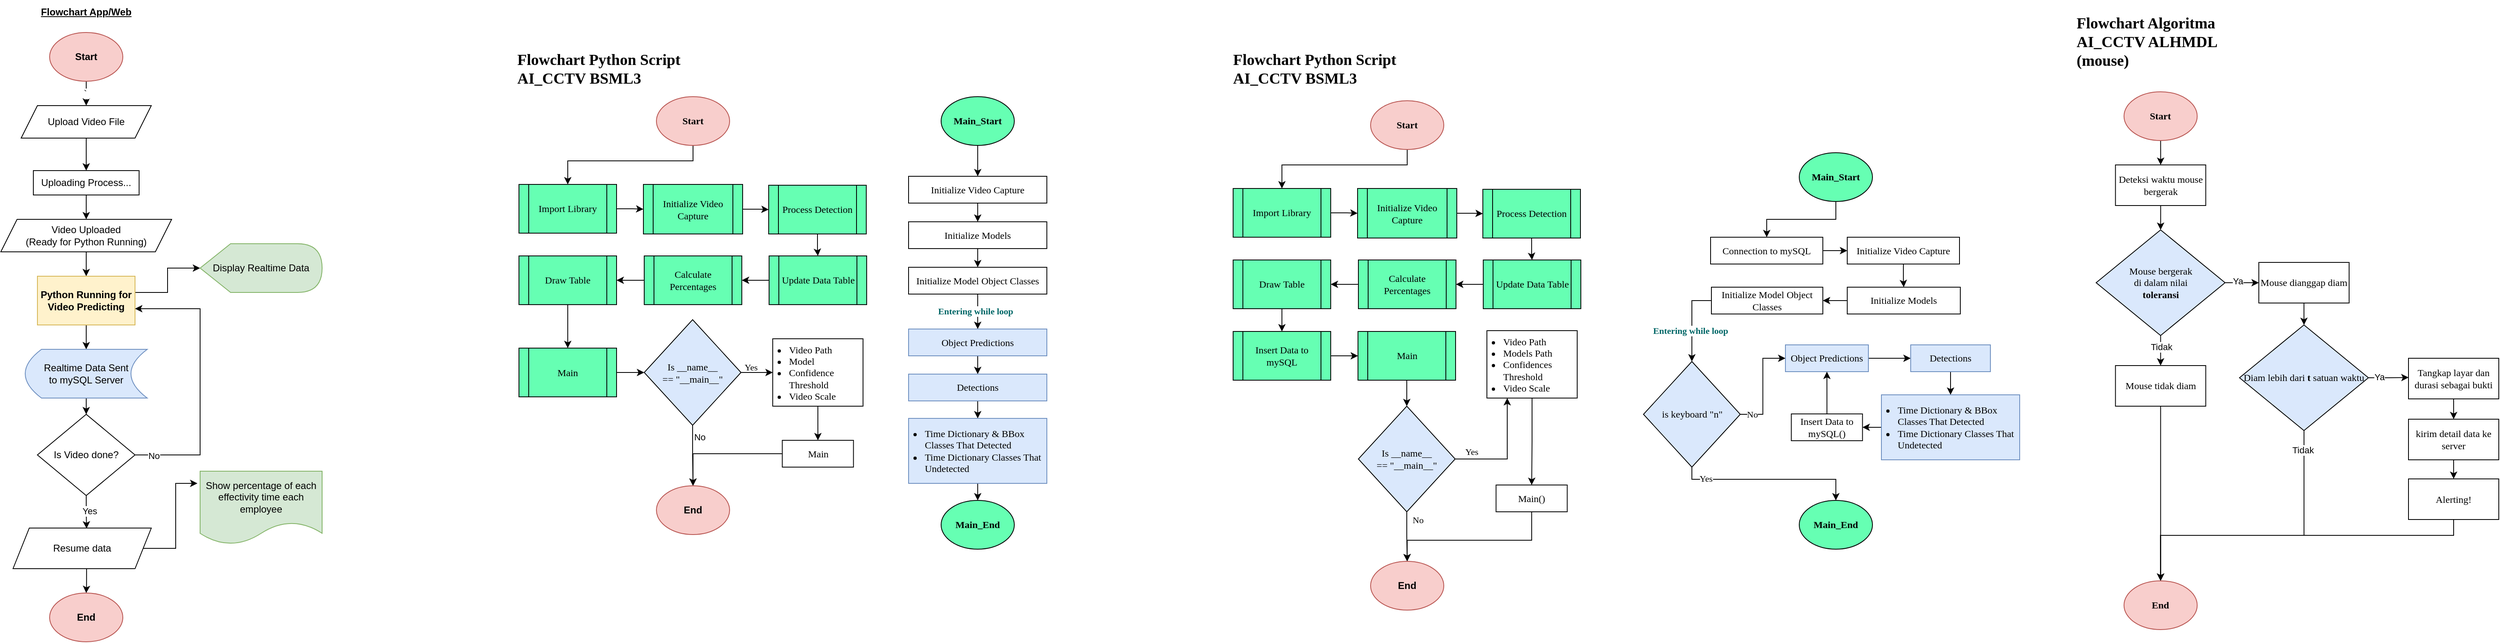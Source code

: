 <mxfile version="24.5.2" type="device">
  <diagram name="Page-1" id="1uPHbWjP7XGhoeDmrcKO">
    <mxGraphModel dx="1393" dy="740" grid="0" gridSize="10" guides="1" tooltips="1" connect="1" arrows="1" fold="1" page="0" pageScale="1" pageWidth="850" pageHeight="1100" background="#ffffff" math="0" shadow="0">
      <root>
        <mxCell id="0" />
        <mxCell id="1" parent="0" />
        <mxCell id="lziRZW3VLnHY5NK0qnCb-4" value="`&amp;nbsp;" style="edgeStyle=orthogonalEdgeStyle;rounded=0;orthogonalLoop=1;jettySize=auto;html=1;labelBorderColor=none;fontColor=default;" parent="1" source="lziRZW3VLnHY5NK0qnCb-1" target="lziRZW3VLnHY5NK0qnCb-3" edge="1">
          <mxGeometry relative="1" as="geometry" />
        </mxCell>
        <mxCell id="lziRZW3VLnHY5NK0qnCb-1" value="Start" style="ellipse;whiteSpace=wrap;html=1;fontStyle=1;labelBorderColor=none;fillColor=#f8cecc;strokeColor=#b85450;" parent="1" vertex="1">
          <mxGeometry x="145" y="170" width="90" height="60" as="geometry" />
        </mxCell>
        <mxCell id="lziRZW3VLnHY5NK0qnCb-6" value="" style="edgeStyle=orthogonalEdgeStyle;rounded=0;orthogonalLoop=1;jettySize=auto;html=1;labelBorderColor=none;fontColor=default;" parent="1" source="lziRZW3VLnHY5NK0qnCb-3" target="lziRZW3VLnHY5NK0qnCb-5" edge="1">
          <mxGeometry relative="1" as="geometry" />
        </mxCell>
        <mxCell id="lziRZW3VLnHY5NK0qnCb-3" value="Upload Video File" style="shape=parallelogram;perimeter=parallelogramPerimeter;whiteSpace=wrap;html=1;fixedSize=1;labelBorderColor=none;fontColor=default;" parent="1" vertex="1">
          <mxGeometry x="110" y="260" width="160" height="40" as="geometry" />
        </mxCell>
        <mxCell id="lziRZW3VLnHY5NK0qnCb-8" value="" style="edgeStyle=orthogonalEdgeStyle;rounded=0;orthogonalLoop=1;jettySize=auto;html=1;labelBorderColor=none;fontColor=default;" parent="1" source="lziRZW3VLnHY5NK0qnCb-5" target="lziRZW3VLnHY5NK0qnCb-7" edge="1">
          <mxGeometry relative="1" as="geometry" />
        </mxCell>
        <mxCell id="lziRZW3VLnHY5NK0qnCb-5" value="Uploading Process..." style="rounded=0;whiteSpace=wrap;html=1;labelBorderColor=none;fontColor=default;" parent="1" vertex="1">
          <mxGeometry x="125" y="340" width="130" height="30" as="geometry" />
        </mxCell>
        <mxCell id="lziRZW3VLnHY5NK0qnCb-10" value="" style="edgeStyle=orthogonalEdgeStyle;rounded=0;orthogonalLoop=1;jettySize=auto;html=1;labelBorderColor=none;fontColor=default;" parent="1" source="lziRZW3VLnHY5NK0qnCb-7" target="lziRZW3VLnHY5NK0qnCb-9" edge="1">
          <mxGeometry relative="1" as="geometry" />
        </mxCell>
        <mxCell id="lziRZW3VLnHY5NK0qnCb-7" value="Video Uploaded&lt;br&gt;(Ready for Python Running)" style="shape=parallelogram;perimeter=parallelogramPerimeter;whiteSpace=wrap;html=1;fixedSize=1;labelBorderColor=none;fontColor=default;" parent="1" vertex="1">
          <mxGeometry x="85" y="400" width="210" height="40" as="geometry" />
        </mxCell>
        <mxCell id="lziRZW3VLnHY5NK0qnCb-28" value="" style="edgeStyle=orthogonalEdgeStyle;rounded=0;orthogonalLoop=1;jettySize=auto;html=1;" parent="1" source="lziRZW3VLnHY5NK0qnCb-9" target="lziRZW3VLnHY5NK0qnCb-26" edge="1">
          <mxGeometry relative="1" as="geometry" />
        </mxCell>
        <mxCell id="lziRZW3VLnHY5NK0qnCb-31" style="edgeStyle=orthogonalEdgeStyle;rounded=0;orthogonalLoop=1;jettySize=auto;html=1;" parent="1" source="lziRZW3VLnHY5NK0qnCb-9" target="lziRZW3VLnHY5NK0qnCb-30" edge="1">
          <mxGeometry relative="1" as="geometry">
            <Array as="points">
              <mxPoint x="290" y="490" />
              <mxPoint x="290" y="460" />
            </Array>
          </mxGeometry>
        </mxCell>
        <mxCell id="lziRZW3VLnHY5NK0qnCb-9" value="&lt;b&gt;Python Running for Video Predicting&lt;/b&gt;" style="rounded=0;whiteSpace=wrap;html=1;fillColor=#fff2cc;strokeColor=#d6b656;labelBorderColor=none;fontColor=default;" parent="1" vertex="1">
          <mxGeometry x="130" y="470" width="120" height="60" as="geometry" />
        </mxCell>
        <mxCell id="lziRZW3VLnHY5NK0qnCb-18" value="" style="edgeStyle=orthogonalEdgeStyle;rounded=0;orthogonalLoop=1;jettySize=auto;html=1;exitX=0.532;exitY=0.976;exitDx=0;exitDy=0;exitPerimeter=0;labelBorderColor=none;fontColor=default;" parent="1" source="lziRZW3VLnHY5NK0qnCb-13" target="lziRZW3VLnHY5NK0qnCb-17" edge="1">
          <mxGeometry relative="1" as="geometry" />
        </mxCell>
        <mxCell id="lziRZW3VLnHY5NK0qnCb-13" value="Resume data" style="shape=parallelogram;perimeter=parallelogramPerimeter;whiteSpace=wrap;html=1;fixedSize=1;labelBorderColor=none;fontColor=default;" parent="1" vertex="1">
          <mxGeometry x="100" y="780" width="170" height="50" as="geometry" />
        </mxCell>
        <mxCell id="lziRZW3VLnHY5NK0qnCb-14" value="Show percentage of each effectivity time each employee" style="shape=document;whiteSpace=wrap;html=1;boundedLbl=1;fillColor=#d5e8d4;strokeColor=#82b366;labelBorderColor=none;fontColor=default;" parent="1" vertex="1">
          <mxGeometry x="330" y="710" width="150" height="90" as="geometry" />
        </mxCell>
        <mxCell id="lziRZW3VLnHY5NK0qnCb-16" style="edgeStyle=orthogonalEdgeStyle;rounded=0;orthogonalLoop=1;jettySize=auto;html=1;entryX=-0.022;entryY=0.167;entryDx=0;entryDy=0;entryPerimeter=0;labelBorderColor=none;fontColor=default;" parent="1" source="lziRZW3VLnHY5NK0qnCb-13" target="lziRZW3VLnHY5NK0qnCb-14" edge="1">
          <mxGeometry relative="1" as="geometry" />
        </mxCell>
        <mxCell id="lziRZW3VLnHY5NK0qnCb-17" value="&lt;b&gt;End&lt;/b&gt;" style="ellipse;whiteSpace=wrap;html=1;labelBorderColor=none;fillColor=#f8cecc;strokeColor=#b85450;" parent="1" vertex="1">
          <mxGeometry x="145" y="860" width="90" height="60" as="geometry" />
        </mxCell>
        <mxCell id="lziRZW3VLnHY5NK0qnCb-23" style="edgeStyle=orthogonalEdgeStyle;rounded=0;orthogonalLoop=1;jettySize=auto;html=1;labelBorderColor=none;fontColor=default;" parent="1" source="lziRZW3VLnHY5NK0qnCb-19" edge="1">
          <mxGeometry relative="1" as="geometry">
            <mxPoint x="250" y="510" as="targetPoint" />
            <Array as="points">
              <mxPoint x="330" y="690" />
              <mxPoint x="330" y="510" />
              <mxPoint x="250" y="510" />
            </Array>
          </mxGeometry>
        </mxCell>
        <mxCell id="lziRZW3VLnHY5NK0qnCb-24" value="No" style="edgeLabel;html=1;align=center;verticalAlign=middle;resizable=0;points=[];labelBorderColor=none;fontColor=default;" parent="lziRZW3VLnHY5NK0qnCb-23" vertex="1" connectable="0">
          <mxGeometry x="-0.865" y="-1" relative="1" as="geometry">
            <mxPoint as="offset" />
          </mxGeometry>
        </mxCell>
        <mxCell id="lziRZW3VLnHY5NK0qnCb-19" value="Is Video done?" style="rhombus;whiteSpace=wrap;html=1;labelBorderColor=none;fontColor=default;" parent="1" vertex="1">
          <mxGeometry x="130" y="640" width="120" height="100" as="geometry" />
        </mxCell>
        <mxCell id="lziRZW3VLnHY5NK0qnCb-22" style="edgeStyle=orthogonalEdgeStyle;rounded=0;orthogonalLoop=1;jettySize=auto;html=1;entryX=0.532;entryY=0.012;entryDx=0;entryDy=0;entryPerimeter=0;labelBorderColor=none;fontColor=default;" parent="1" source="lziRZW3VLnHY5NK0qnCb-19" target="lziRZW3VLnHY5NK0qnCb-13" edge="1">
          <mxGeometry relative="1" as="geometry" />
        </mxCell>
        <mxCell id="lziRZW3VLnHY5NK0qnCb-25" value="Yes" style="edgeLabel;html=1;align=center;verticalAlign=middle;resizable=0;points=[];labelBorderColor=none;fontColor=default;" parent="lziRZW3VLnHY5NK0qnCb-22" vertex="1" connectable="0">
          <mxGeometry x="0.005" y="3" relative="1" as="geometry">
            <mxPoint y="-1" as="offset" />
          </mxGeometry>
        </mxCell>
        <mxCell id="lziRZW3VLnHY5NK0qnCb-29" value="" style="edgeStyle=orthogonalEdgeStyle;rounded=0;orthogonalLoop=1;jettySize=auto;html=1;" parent="1" source="lziRZW3VLnHY5NK0qnCb-26" target="lziRZW3VLnHY5NK0qnCb-19" edge="1">
          <mxGeometry relative="1" as="geometry" />
        </mxCell>
        <mxCell id="lziRZW3VLnHY5NK0qnCb-26" value="Realtime Data Sent&lt;div&gt;to mySQL Server&lt;/div&gt;" style="shape=dataStorage;whiteSpace=wrap;html=1;fixedSize=1;fillColor=#dae8fc;strokeColor=#6c8ebf;" parent="1" vertex="1">
          <mxGeometry x="115" y="560" width="150" height="60" as="geometry" />
        </mxCell>
        <mxCell id="lziRZW3VLnHY5NK0qnCb-30" value="Display Realtime Data" style="shape=display;whiteSpace=wrap;html=1;fillColor=#d5e8d4;strokeColor=#82b366;" parent="1" vertex="1">
          <mxGeometry x="330" y="430" width="150" height="60" as="geometry" />
        </mxCell>
        <mxCell id="4fWtG6Pbsw6B5I0u_5ej-32" style="edgeStyle=orthogonalEdgeStyle;rounded=0;orthogonalLoop=1;jettySize=auto;html=1;entryX=0.5;entryY=0;entryDx=0;entryDy=0;fontColor=default;labelBackgroundColor=none;" parent="1" source="4fWtG6Pbsw6B5I0u_5ej-1" target="4fWtG6Pbsw6B5I0u_5ej-9" edge="1">
          <mxGeometry relative="1" as="geometry">
            <Array as="points">
              <mxPoint x="936.5" y="328" />
              <mxPoint x="782.5" y="328" />
            </Array>
          </mxGeometry>
        </mxCell>
        <mxCell id="4fWtG6Pbsw6B5I0u_5ej-1" value="Start" style="ellipse;whiteSpace=wrap;html=1;fontStyle=1;labelBorderColor=none;fillColor=#f8cecc;strokeColor=#b85450;fontFamily=Dank Mono;fontColor=default;labelBackgroundColor=none;" parent="1" vertex="1">
          <mxGeometry x="891" y="249" width="90" height="60" as="geometry" />
        </mxCell>
        <mxCell id="4fWtG6Pbsw6B5I0u_5ej-2" value="&lt;b&gt;&lt;u&gt;Flowchart App/Web&lt;/u&gt;&lt;/b&gt;" style="text;html=1;align=center;verticalAlign=middle;whiteSpace=wrap;rounded=0;" parent="1" vertex="1">
          <mxGeometry x="115" y="130" width="150" height="30" as="geometry" />
        </mxCell>
        <mxCell id="4fWtG6Pbsw6B5I0u_5ej-3" value="&lt;b&gt;&lt;font face=&quot;Inconsolata&quot; style=&quot;font-size: 19px;&quot;&gt;Flowchart Python Script AI_CCTV BSML3&lt;/font&gt;&lt;/b&gt;" style="text;html=1;align=left;verticalAlign=middle;whiteSpace=wrap;rounded=0;fontColor=default;labelBackgroundColor=none;" parent="1" vertex="1">
          <mxGeometry x="718" y="200" width="236" height="30" as="geometry" />
        </mxCell>
        <mxCell id="4fWtG6Pbsw6B5I0u_5ej-33" value="" style="edgeStyle=orthogonalEdgeStyle;rounded=0;orthogonalLoop=1;jettySize=auto;html=1;fontColor=default;labelBackgroundColor=none;" parent="1" source="4fWtG6Pbsw6B5I0u_5ej-9" target="4fWtG6Pbsw6B5I0u_5ej-10" edge="1">
          <mxGeometry relative="1" as="geometry" />
        </mxCell>
        <mxCell id="4fWtG6Pbsw6B5I0u_5ej-9" value="Import Library" style="shape=process;whiteSpace=wrap;html=1;backgroundOutline=1;fontFamily=Dank Mono;fillColor=#66FFB3;strokeColor=#000000;fontColor=default;labelBackgroundColor=none;" parent="1" vertex="1">
          <mxGeometry x="722" y="357" width="120" height="60" as="geometry" />
        </mxCell>
        <mxCell id="4fWtG6Pbsw6B5I0u_5ej-36" style="edgeStyle=orthogonalEdgeStyle;rounded=0;orthogonalLoop=1;jettySize=auto;html=1;entryX=0;entryY=0.5;entryDx=0;entryDy=0;fontColor=default;labelBackgroundColor=none;" parent="1" source="4fWtG6Pbsw6B5I0u_5ej-10" target="4fWtG6Pbsw6B5I0u_5ej-11" edge="1">
          <mxGeometry relative="1" as="geometry" />
        </mxCell>
        <mxCell id="4fWtG6Pbsw6B5I0u_5ej-10" value="Initialize Video Capture" style="shape=process;whiteSpace=wrap;html=1;backgroundOutline=1;fontFamily=Dank Mono;fillColor=#66FFB3;strokeColor=#000000;fontColor=default;labelBackgroundColor=none;" parent="1" vertex="1">
          <mxGeometry x="875" y="357" width="122" height="61" as="geometry" />
        </mxCell>
        <mxCell id="4fWtG6Pbsw6B5I0u_5ej-37" value="" style="edgeStyle=orthogonalEdgeStyle;rounded=0;orthogonalLoop=1;jettySize=auto;html=1;fontColor=default;labelBackgroundColor=none;" parent="1" source="4fWtG6Pbsw6B5I0u_5ej-11" target="4fWtG6Pbsw6B5I0u_5ej-12" edge="1">
          <mxGeometry relative="1" as="geometry" />
        </mxCell>
        <mxCell id="4fWtG6Pbsw6B5I0u_5ej-11" value="Process Detection" style="shape=process;whiteSpace=wrap;html=1;backgroundOutline=1;fontFamily=Dank Mono;fillColor=#66FFB3;strokeColor=#000000;fontColor=default;labelBackgroundColor=none;" parent="1" vertex="1">
          <mxGeometry x="1029" y="358" width="120" height="60" as="geometry" />
        </mxCell>
        <mxCell id="4fWtG6Pbsw6B5I0u_5ej-39" value="" style="edgeStyle=orthogonalEdgeStyle;rounded=0;orthogonalLoop=1;jettySize=auto;html=1;fontColor=default;labelBackgroundColor=none;" parent="1" source="4fWtG6Pbsw6B5I0u_5ej-12" target="4fWtG6Pbsw6B5I0u_5ej-13" edge="1">
          <mxGeometry relative="1" as="geometry" />
        </mxCell>
        <mxCell id="4fWtG6Pbsw6B5I0u_5ej-12" value="Update Data Table" style="shape=process;whiteSpace=wrap;html=1;backgroundOutline=1;fontFamily=Dank Mono;fillColor=#66FFB3;strokeColor=#000000;fontColor=default;labelBackgroundColor=none;" parent="1" vertex="1">
          <mxGeometry x="1029.5" y="445" width="120" height="60" as="geometry" />
        </mxCell>
        <mxCell id="4fWtG6Pbsw6B5I0u_5ej-40" value="" style="edgeStyle=orthogonalEdgeStyle;rounded=0;orthogonalLoop=1;jettySize=auto;html=1;fontColor=default;labelBackgroundColor=none;" parent="1" source="4fWtG6Pbsw6B5I0u_5ej-13" target="4fWtG6Pbsw6B5I0u_5ej-14" edge="1">
          <mxGeometry relative="1" as="geometry" />
        </mxCell>
        <mxCell id="4fWtG6Pbsw6B5I0u_5ej-13" value="Calculate Percentages" style="shape=process;whiteSpace=wrap;html=1;backgroundOutline=1;fontFamily=Dank Mono;fillColor=#66FFB3;strokeColor=#000000;fontColor=default;labelBackgroundColor=none;" parent="1" vertex="1">
          <mxGeometry x="876" y="445" width="120" height="60" as="geometry" />
        </mxCell>
        <mxCell id="4fWtG6Pbsw6B5I0u_5ej-43" value="" style="edgeStyle=orthogonalEdgeStyle;rounded=0;orthogonalLoop=1;jettySize=auto;html=1;fontColor=default;labelBackgroundColor=none;" parent="1" source="4fWtG6Pbsw6B5I0u_5ej-14" target="4fWtG6Pbsw6B5I0u_5ej-15" edge="1">
          <mxGeometry relative="1" as="geometry" />
        </mxCell>
        <mxCell id="4fWtG6Pbsw6B5I0u_5ej-14" value="Draw Table" style="shape=process;whiteSpace=wrap;html=1;backgroundOutline=1;fontFamily=Dank Mono;fillColor=#66FFB3;strokeColor=#000000;fontColor=default;labelBackgroundColor=none;" parent="1" vertex="1">
          <mxGeometry x="722" y="445" width="120" height="60" as="geometry" />
        </mxCell>
        <mxCell id="4fWtG6Pbsw6B5I0u_5ej-44" style="edgeStyle=orthogonalEdgeStyle;rounded=0;orthogonalLoop=1;jettySize=auto;html=1;entryX=0;entryY=0.5;entryDx=0;entryDy=0;fontColor=default;labelBackgroundColor=none;" parent="1" source="4fWtG6Pbsw6B5I0u_5ej-15" target="4fWtG6Pbsw6B5I0u_5ej-16" edge="1">
          <mxGeometry relative="1" as="geometry" />
        </mxCell>
        <mxCell id="4fWtG6Pbsw6B5I0u_5ej-15" value="Main" style="shape=process;whiteSpace=wrap;html=1;backgroundOutline=1;fontFamily=Dank Mono;fillColor=#66FFB3;strokeColor=#000000;fontColor=default;labelBackgroundColor=none;" parent="1" vertex="1">
          <mxGeometry x="722" y="558.5" width="120" height="60" as="geometry" />
        </mxCell>
        <mxCell id="4fWtG6Pbsw6B5I0u_5ej-23" value="" style="edgeStyle=orthogonalEdgeStyle;rounded=0;orthogonalLoop=1;jettySize=auto;html=1;fontColor=default;labelBackgroundColor=none;" parent="1" source="4fWtG6Pbsw6B5I0u_5ej-16" target="4fWtG6Pbsw6B5I0u_5ej-22" edge="1">
          <mxGeometry relative="1" as="geometry" />
        </mxCell>
        <mxCell id="4fWtG6Pbsw6B5I0u_5ej-24" value="Yes" style="edgeLabel;html=1;align=center;verticalAlign=middle;resizable=0;points=[];fontFamily=Dank Mono;fontColor=default;labelBackgroundColor=none;" parent="4fWtG6Pbsw6B5I0u_5ej-23" vertex="1" connectable="0">
          <mxGeometry x="-0.3" y="3" relative="1" as="geometry">
            <mxPoint x="-3" y="-4" as="offset" />
          </mxGeometry>
        </mxCell>
        <mxCell id="4fWtG6Pbsw6B5I0u_5ej-47" value="" style="edgeStyle=orthogonalEdgeStyle;rounded=0;orthogonalLoop=1;jettySize=auto;html=1;fontColor=default;labelBackgroundColor=none;" parent="1" source="4fWtG6Pbsw6B5I0u_5ej-16" target="4fWtG6Pbsw6B5I0u_5ej-27" edge="1">
          <mxGeometry relative="1" as="geometry" />
        </mxCell>
        <mxCell id="4fWtG6Pbsw6B5I0u_5ej-49" value="No" style="edgeLabel;html=1;align=center;verticalAlign=middle;resizable=0;points=[];fontColor=default;labelBackgroundColor=none;" parent="4fWtG6Pbsw6B5I0u_5ej-47" vertex="1" connectable="0">
          <mxGeometry x="-0.607" y="-2" relative="1" as="geometry">
            <mxPoint x="10" as="offset" />
          </mxGeometry>
        </mxCell>
        <mxCell id="4fWtG6Pbsw6B5I0u_5ej-16" value="Is __name__&lt;div&gt;== &quot;__main__&quot;&lt;/div&gt;" style="rhombus;whiteSpace=wrap;html=1;fontFamily=Dank Mono;fillColor=#dae8fc;strokeColor=#000000;fontColor=default;labelBackgroundColor=none;" parent="1" vertex="1">
          <mxGeometry x="876" y="523.5" width="119" height="130" as="geometry" />
        </mxCell>
        <mxCell id="4fWtG6Pbsw6B5I0u_5ej-46" value="" style="edgeStyle=orthogonalEdgeStyle;rounded=0;orthogonalLoop=1;jettySize=auto;html=1;fontColor=default;labelBackgroundColor=none;" parent="1" source="4fWtG6Pbsw6B5I0u_5ej-22" target="4fWtG6Pbsw6B5I0u_5ej-25" edge="1">
          <mxGeometry relative="1" as="geometry" />
        </mxCell>
        <mxCell id="4fWtG6Pbsw6B5I0u_5ej-22" value="&lt;ul style=&quot;padding-left: 18px; margin-right: 2px; margin-top: 12px; font-size: 12px;&quot;&gt;&lt;li style=&quot;font-size: 12px;&quot;&gt;Video Path&lt;/li&gt;&lt;li style=&quot;font-size: 12px;&quot;&gt;Model&lt;/li&gt;&lt;li style=&quot;font-size: 12px;&quot;&gt;Confidence Threshold&lt;/li&gt;&lt;li style=&quot;font-size: 12px;&quot;&gt;Video Scale&lt;/li&gt;&lt;/ul&gt;" style="shape=rectangle;whiteSpace=wrap;html=1;backgroundOutline=1;align=left;spacing=2;fontFamily=Dank Mono;fontSize=12;fontColor=default;labelBackgroundColor=none;" parent="1" vertex="1">
          <mxGeometry x="1034" y="547" width="111" height="83" as="geometry" />
        </mxCell>
        <mxCell id="4fWtG6Pbsw6B5I0u_5ej-48" style="edgeStyle=orthogonalEdgeStyle;rounded=0;orthogonalLoop=1;jettySize=auto;html=1;entryX=0.5;entryY=0;entryDx=0;entryDy=0;fontColor=default;labelBackgroundColor=none;" parent="1" source="4fWtG6Pbsw6B5I0u_5ej-25" target="4fWtG6Pbsw6B5I0u_5ej-27" edge="1">
          <mxGeometry relative="1" as="geometry" />
        </mxCell>
        <mxCell id="4fWtG6Pbsw6B5I0u_5ej-25" value="Main" style="shape=rectangle;whiteSpace=wrap;html=1;backgroundOutline=1;fontFamily=Dank Mono;fontColor=default;labelBackgroundColor=none;" parent="1" vertex="1">
          <mxGeometry x="1045.75" y="672" width="87.5" height="33" as="geometry" />
        </mxCell>
        <mxCell id="4fWtG6Pbsw6B5I0u_5ej-27" value="&lt;b&gt;End&lt;/b&gt;" style="ellipse;whiteSpace=wrap;html=1;labelBorderColor=none;fillColor=#f8cecc;strokeColor=#b85450;fontColor=default;labelBackgroundColor=none;" parent="1" vertex="1">
          <mxGeometry x="891" y="728" width="90" height="60" as="geometry" />
        </mxCell>
        <mxCell id="4fWtG6Pbsw6B5I0u_5ej-55" value="" style="edgeStyle=orthogonalEdgeStyle;rounded=0;orthogonalLoop=1;jettySize=auto;html=1;" parent="1" source="4fWtG6Pbsw6B5I0u_5ej-53" target="4fWtG6Pbsw6B5I0u_5ej-54" edge="1">
          <mxGeometry relative="1" as="geometry" />
        </mxCell>
        <mxCell id="4fWtG6Pbsw6B5I0u_5ej-53" value="Main_Start" style="ellipse;whiteSpace=wrap;html=1;fontStyle=1;labelBorderColor=none;fillColor=#66FFB3;strokeColor=#000000;fontFamily=Dank Mono;fontColor=default;labelBackgroundColor=none;" parent="1" vertex="1">
          <mxGeometry x="1241" y="249" width="90" height="60" as="geometry" />
        </mxCell>
        <mxCell id="4fWtG6Pbsw6B5I0u_5ej-60" style="edgeStyle=orthogonalEdgeStyle;rounded=0;orthogonalLoop=1;jettySize=auto;html=1;entryX=0.5;entryY=0;entryDx=0;entryDy=0;" parent="1" source="4fWtG6Pbsw6B5I0u_5ej-54" target="4fWtG6Pbsw6B5I0u_5ej-56" edge="1">
          <mxGeometry relative="1" as="geometry" />
        </mxCell>
        <mxCell id="4fWtG6Pbsw6B5I0u_5ej-54" value="Initialize Video Capture" style="shape=rectangle;whiteSpace=wrap;html=1;backgroundOutline=1;fontFamily=Dank Mono;fontColor=default;labelBackgroundColor=none;" parent="1" vertex="1">
          <mxGeometry x="1201" y="347" width="170" height="33" as="geometry" />
        </mxCell>
        <mxCell id="4fWtG6Pbsw6B5I0u_5ej-61" value="" style="edgeStyle=orthogonalEdgeStyle;rounded=0;orthogonalLoop=1;jettySize=auto;html=1;" parent="1" source="4fWtG6Pbsw6B5I0u_5ej-56" target="4fWtG6Pbsw6B5I0u_5ej-57" edge="1">
          <mxGeometry relative="1" as="geometry" />
        </mxCell>
        <mxCell id="4fWtG6Pbsw6B5I0u_5ej-56" value="Initialize Models" style="shape=rectangle;whiteSpace=wrap;html=1;backgroundOutline=1;fontFamily=Dank Mono;fontColor=default;labelBackgroundColor=none;" parent="1" vertex="1">
          <mxGeometry x="1201" y="403" width="170" height="33" as="geometry" />
        </mxCell>
        <mxCell id="4fWtG6Pbsw6B5I0u_5ej-65" style="edgeStyle=orthogonalEdgeStyle;rounded=0;orthogonalLoop=1;jettySize=auto;html=1;" parent="1" source="4fWtG6Pbsw6B5I0u_5ej-57" target="4fWtG6Pbsw6B5I0u_5ej-62" edge="1">
          <mxGeometry relative="1" as="geometry" />
        </mxCell>
        <mxCell id="4fWtG6Pbsw6B5I0u_5ej-66" value="&lt;font face=&quot;Fira Code&quot;&gt;Entering while loop&lt;/font&gt;" style="edgeLabel;html=1;align=center;verticalAlign=middle;resizable=0;points=[];fontStyle=1;fontColor=#006666;" parent="4fWtG6Pbsw6B5I0u_5ej-65" vertex="1" connectable="0">
          <mxGeometry x="-0.057" y="-3" relative="1" as="geometry">
            <mxPoint as="offset" />
          </mxGeometry>
        </mxCell>
        <mxCell id="4fWtG6Pbsw6B5I0u_5ej-57" value="Initialize Model Object Classes" style="shape=rectangle;whiteSpace=wrap;html=1;backgroundOutline=1;fontFamily=Dank Mono;fontColor=default;labelBackgroundColor=none;" parent="1" vertex="1">
          <mxGeometry x="1201" y="459" width="170" height="33" as="geometry" />
        </mxCell>
        <mxCell id="4fWtG6Pbsw6B5I0u_5ej-67" style="edgeStyle=orthogonalEdgeStyle;rounded=0;orthogonalLoop=1;jettySize=auto;html=1;entryX=0.5;entryY=0;entryDx=0;entryDy=0;" parent="1" source="4fWtG6Pbsw6B5I0u_5ej-62" target="4fWtG6Pbsw6B5I0u_5ej-63" edge="1">
          <mxGeometry relative="1" as="geometry" />
        </mxCell>
        <mxCell id="4fWtG6Pbsw6B5I0u_5ej-62" value="Object Predictions" style="shape=rectangle;whiteSpace=wrap;html=1;backgroundOutline=1;fontFamily=Dank Mono;labelBackgroundColor=none;fillColor=#dae8fc;strokeColor=#6c8ebf;" parent="1" vertex="1">
          <mxGeometry x="1201" y="535" width="170" height="33" as="geometry" />
        </mxCell>
        <mxCell id="4fWtG6Pbsw6B5I0u_5ej-73" value="" style="edgeStyle=orthogonalEdgeStyle;rounded=0;orthogonalLoop=1;jettySize=auto;html=1;" parent="1" source="4fWtG6Pbsw6B5I0u_5ej-63" target="4fWtG6Pbsw6B5I0u_5ej-68" edge="1">
          <mxGeometry relative="1" as="geometry" />
        </mxCell>
        <mxCell id="4fWtG6Pbsw6B5I0u_5ej-63" value="Detections" style="shape=rectangle;whiteSpace=wrap;html=1;backgroundOutline=1;fontFamily=Dank Mono;labelBackgroundColor=none;fillColor=#dae8fc;strokeColor=#6c8ebf;" parent="1" vertex="1">
          <mxGeometry x="1201" y="590.5" width="170" height="33" as="geometry" />
        </mxCell>
        <mxCell id="4fWtG6Pbsw6B5I0u_5ej-74" value="" style="edgeStyle=orthogonalEdgeStyle;rounded=0;orthogonalLoop=1;jettySize=auto;html=1;" parent="1" source="4fWtG6Pbsw6B5I0u_5ej-68" target="4fWtG6Pbsw6B5I0u_5ej-72" edge="1">
          <mxGeometry relative="1" as="geometry" />
        </mxCell>
        <mxCell id="4fWtG6Pbsw6B5I0u_5ej-68" value="&lt;ul style=&quot;padding-left: 18px; margin-left: 0px;&quot;&gt;&lt;li style=&quot;&quot;&gt;Time Dictionary &amp;amp; BBox Classes That Detected&lt;/li&gt;&lt;li style=&quot;&quot;&gt;Time Dictionary Classes That Undetected&lt;/li&gt;&lt;/ul&gt;" style="shape=rectangle;whiteSpace=wrap;html=1;backgroundOutline=1;fontFamily=Dank Mono;labelBackgroundColor=none;align=left;fillColor=#dae8fc;strokeColor=#6c8ebf;" parent="1" vertex="1">
          <mxGeometry x="1201" y="645" width="170" height="80" as="geometry" />
        </mxCell>
        <mxCell id="4fWtG6Pbsw6B5I0u_5ej-72" value="Main_End" style="ellipse;whiteSpace=wrap;html=1;fontStyle=1;labelBorderColor=none;fillColor=#66FFB3;strokeColor=#000000;fontFamily=Dank Mono;fontColor=default;labelBackgroundColor=none;" parent="1" vertex="1">
          <mxGeometry x="1241" y="746" width="90" height="60" as="geometry" />
        </mxCell>
        <mxCell id="zRZZYNPsBlZk8i2Yu4kW-1" value="&lt;b&gt;&lt;font face=&quot;Inconsolata&quot; style=&quot;font-size: 19px;&quot;&gt;Flowchart Python Script AI_CCTV BSML3&lt;/font&gt;&lt;/b&gt;" style="text;html=1;align=left;verticalAlign=middle;whiteSpace=wrap;rounded=0;fontColor=default;labelBackgroundColor=none;" parent="1" vertex="1">
          <mxGeometry x="1598" y="200" width="236" height="30" as="geometry" />
        </mxCell>
        <mxCell id="PF1a-tq5lz1KESmNchG3-1" style="edgeStyle=orthogonalEdgeStyle;rounded=0;orthogonalLoop=1;jettySize=auto;html=1;entryX=0.5;entryY=0;entryDx=0;entryDy=0;fontColor=default;labelBackgroundColor=none;" parent="1" source="PF1a-tq5lz1KESmNchG3-2" target="PF1a-tq5lz1KESmNchG3-4" edge="1">
          <mxGeometry relative="1" as="geometry">
            <Array as="points">
              <mxPoint x="1814.5" y="333" />
              <mxPoint x="1660.5" y="333" />
            </Array>
          </mxGeometry>
        </mxCell>
        <mxCell id="PF1a-tq5lz1KESmNchG3-2" value="Start" style="ellipse;whiteSpace=wrap;html=1;fontStyle=1;labelBorderColor=none;fillColor=#f8cecc;strokeColor=#b85450;fontFamily=Dank Mono;fontColor=default;labelBackgroundColor=none;" parent="1" vertex="1">
          <mxGeometry x="1769" y="254" width="90" height="60" as="geometry" />
        </mxCell>
        <mxCell id="PF1a-tq5lz1KESmNchG3-3" value="" style="edgeStyle=orthogonalEdgeStyle;rounded=0;orthogonalLoop=1;jettySize=auto;html=1;fontColor=default;labelBackgroundColor=none;" parent="1" source="PF1a-tq5lz1KESmNchG3-4" target="PF1a-tq5lz1KESmNchG3-6" edge="1">
          <mxGeometry relative="1" as="geometry" />
        </mxCell>
        <mxCell id="PF1a-tq5lz1KESmNchG3-4" value="Import Library" style="shape=process;whiteSpace=wrap;html=1;backgroundOutline=1;fontFamily=Dank Mono;fillColor=#66FFB3;strokeColor=#000000;fontColor=default;labelBackgroundColor=none;" parent="1" vertex="1">
          <mxGeometry x="1600" y="362" width="120" height="60" as="geometry" />
        </mxCell>
        <mxCell id="PF1a-tq5lz1KESmNchG3-5" style="edgeStyle=orthogonalEdgeStyle;rounded=0;orthogonalLoop=1;jettySize=auto;html=1;entryX=0;entryY=0.5;entryDx=0;entryDy=0;fontColor=default;labelBackgroundColor=none;" parent="1" source="PF1a-tq5lz1KESmNchG3-6" target="PF1a-tq5lz1KESmNchG3-8" edge="1">
          <mxGeometry relative="1" as="geometry" />
        </mxCell>
        <mxCell id="PF1a-tq5lz1KESmNchG3-6" value="Initialize Video Capture" style="shape=process;whiteSpace=wrap;html=1;backgroundOutline=1;fontFamily=Dank Mono;fillColor=#66FFB3;strokeColor=#000000;fontColor=default;labelBackgroundColor=none;" parent="1" vertex="1">
          <mxGeometry x="1753" y="362" width="122" height="61" as="geometry" />
        </mxCell>
        <mxCell id="PF1a-tq5lz1KESmNchG3-7" value="" style="edgeStyle=orthogonalEdgeStyle;rounded=0;orthogonalLoop=1;jettySize=auto;html=1;fontColor=default;labelBackgroundColor=none;" parent="1" source="PF1a-tq5lz1KESmNchG3-8" target="PF1a-tq5lz1KESmNchG3-10" edge="1">
          <mxGeometry relative="1" as="geometry" />
        </mxCell>
        <mxCell id="PF1a-tq5lz1KESmNchG3-8" value="Process Detection" style="shape=process;whiteSpace=wrap;html=1;backgroundOutline=1;fontFamily=Dank Mono;fillColor=#66FFB3;strokeColor=#000000;fontColor=default;labelBackgroundColor=none;" parent="1" vertex="1">
          <mxGeometry x="1907" y="363" width="120" height="60" as="geometry" />
        </mxCell>
        <mxCell id="PF1a-tq5lz1KESmNchG3-9" value="" style="edgeStyle=orthogonalEdgeStyle;rounded=0;orthogonalLoop=1;jettySize=auto;html=1;fontColor=default;labelBackgroundColor=none;" parent="1" source="PF1a-tq5lz1KESmNchG3-10" target="PF1a-tq5lz1KESmNchG3-12" edge="1">
          <mxGeometry relative="1" as="geometry" />
        </mxCell>
        <mxCell id="PF1a-tq5lz1KESmNchG3-10" value="Update Data Table" style="shape=process;whiteSpace=wrap;html=1;backgroundOutline=1;fontFamily=Dank Mono;fillColor=#66FFB3;strokeColor=#000000;fontColor=default;labelBackgroundColor=none;" parent="1" vertex="1">
          <mxGeometry x="1907.5" y="450" width="120" height="60" as="geometry" />
        </mxCell>
        <mxCell id="PF1a-tq5lz1KESmNchG3-11" value="" style="edgeStyle=orthogonalEdgeStyle;rounded=0;orthogonalLoop=1;jettySize=auto;html=1;fontColor=default;labelBackgroundColor=none;" parent="1" source="PF1a-tq5lz1KESmNchG3-12" target="PF1a-tq5lz1KESmNchG3-14" edge="1">
          <mxGeometry relative="1" as="geometry" />
        </mxCell>
        <mxCell id="PF1a-tq5lz1KESmNchG3-12" value="Calculate Percentages" style="shape=process;whiteSpace=wrap;html=1;backgroundOutline=1;fontFamily=Dank Mono;fillColor=#66FFB3;strokeColor=#000000;fontColor=default;labelBackgroundColor=none;" parent="1" vertex="1">
          <mxGeometry x="1754" y="450" width="120" height="60" as="geometry" />
        </mxCell>
        <mxCell id="PF1a-tq5lz1KESmNchG3-47" value="" style="edgeStyle=orthogonalEdgeStyle;rounded=0;orthogonalLoop=1;jettySize=auto;html=1;" parent="1" source="PF1a-tq5lz1KESmNchG3-14" target="PF1a-tq5lz1KESmNchG3-45" edge="1">
          <mxGeometry relative="1" as="geometry" />
        </mxCell>
        <mxCell id="PF1a-tq5lz1KESmNchG3-14" value="Draw Table" style="shape=process;whiteSpace=wrap;html=1;backgroundOutline=1;fontFamily=Dank Mono;fillColor=#66FFB3;strokeColor=#000000;fontColor=default;labelBackgroundColor=none;" parent="1" vertex="1">
          <mxGeometry x="1600" y="450" width="120" height="60" as="geometry" />
        </mxCell>
        <mxCell id="PF1a-tq5lz1KESmNchG3-65" style="edgeStyle=orthogonalEdgeStyle;rounded=0;orthogonalLoop=1;jettySize=auto;html=1;entryX=0.5;entryY=0;entryDx=0;entryDy=0;" parent="1" source="PF1a-tq5lz1KESmNchG3-16" target="PF1a-tq5lz1KESmNchG3-21" edge="1">
          <mxGeometry relative="1" as="geometry" />
        </mxCell>
        <mxCell id="PF1a-tq5lz1KESmNchG3-16" value="Main" style="shape=process;whiteSpace=wrap;html=1;backgroundOutline=1;fontFamily=Dank Mono;fillColor=#66FFB3;strokeColor=#000000;fontColor=default;labelBackgroundColor=none;" parent="1" vertex="1">
          <mxGeometry x="1753.5" y="538" width="120" height="60" as="geometry" />
        </mxCell>
        <mxCell id="PF1a-tq5lz1KESmNchG3-17" value="" style="edgeStyle=orthogonalEdgeStyle;rounded=0;orthogonalLoop=1;jettySize=auto;html=1;fontColor=default;labelBackgroundColor=none;" parent="1" source="PF1a-tq5lz1KESmNchG3-21" target="PF1a-tq5lz1KESmNchG3-23" edge="1">
          <mxGeometry relative="1" as="geometry">
            <Array as="points">
              <mxPoint x="1937" y="695" />
            </Array>
          </mxGeometry>
        </mxCell>
        <mxCell id="PF1a-tq5lz1KESmNchG3-18" value="Yes" style="edgeLabel;html=1;align=center;verticalAlign=middle;resizable=0;points=[];fontFamily=Dank Mono;fontColor=default;labelBackgroundColor=none;" parent="PF1a-tq5lz1KESmNchG3-17" vertex="1" connectable="0">
          <mxGeometry x="-0.3" y="3" relative="1" as="geometry">
            <mxPoint x="-29" y="-6" as="offset" />
          </mxGeometry>
        </mxCell>
        <mxCell id="PF1a-tq5lz1KESmNchG3-19" value="" style="edgeStyle=orthogonalEdgeStyle;rounded=0;orthogonalLoop=1;jettySize=auto;html=1;fontColor=default;labelBackgroundColor=none;" parent="1" source="PF1a-tq5lz1KESmNchG3-21" target="PF1a-tq5lz1KESmNchG3-26" edge="1">
          <mxGeometry relative="1" as="geometry" />
        </mxCell>
        <mxCell id="PF1a-tq5lz1KESmNchG3-20" value="No" style="edgeLabel;html=1;align=center;verticalAlign=middle;resizable=0;points=[];fontColor=default;labelBackgroundColor=none;fontFamily=Dank Mono;fontSource=https%3A%2F%2Ffonts.googleapis.com%2Fcss%3Ffamily%3DDank%2BMono;" parent="PF1a-tq5lz1KESmNchG3-19" vertex="1" connectable="0">
          <mxGeometry x="-0.607" y="-2" relative="1" as="geometry">
            <mxPoint x="15" y="-2" as="offset" />
          </mxGeometry>
        </mxCell>
        <mxCell id="PF1a-tq5lz1KESmNchG3-21" value="Is __name__&lt;div&gt;== &quot;__main__&quot;&lt;/div&gt;" style="rhombus;whiteSpace=wrap;html=1;fontFamily=Dank Mono;fillColor=#dae8fc;strokeColor=#000000;fontColor=default;labelBackgroundColor=none;" parent="1" vertex="1">
          <mxGeometry x="1754" y="630" width="119" height="130" as="geometry" />
        </mxCell>
        <mxCell id="PF1a-tq5lz1KESmNchG3-22" value="" style="edgeStyle=orthogonalEdgeStyle;rounded=0;orthogonalLoop=1;jettySize=auto;html=1;fontColor=default;labelBackgroundColor=none;" parent="1" source="PF1a-tq5lz1KESmNchG3-23" target="PF1a-tq5lz1KESmNchG3-25" edge="1">
          <mxGeometry relative="1" as="geometry" />
        </mxCell>
        <mxCell id="PF1a-tq5lz1KESmNchG3-23" value="&lt;ul style=&quot;padding-left: 18px; margin-right: 2px; margin-top: 12px; font-size: 12px;&quot;&gt;&lt;li style=&quot;font-size: 12px;&quot;&gt;Video Path&lt;/li&gt;&lt;li style=&quot;font-size: 12px;&quot;&gt;Models Path&lt;/li&gt;&lt;li style=&quot;font-size: 12px;&quot;&gt;Confidences Threshold&lt;/li&gt;&lt;li style=&quot;font-size: 12px;&quot;&gt;Video Scale&lt;/li&gt;&lt;/ul&gt;" style="shape=rectangle;whiteSpace=wrap;html=1;backgroundOutline=1;align=left;spacing=2;fontFamily=Dank Mono;fontSize=12;fontColor=default;labelBackgroundColor=none;" parent="1" vertex="1">
          <mxGeometry x="1912" y="537" width="111" height="83" as="geometry" />
        </mxCell>
        <mxCell id="PF1a-tq5lz1KESmNchG3-66" style="edgeStyle=orthogonalEdgeStyle;rounded=0;orthogonalLoop=1;jettySize=auto;html=1;entryX=0.5;entryY=0;entryDx=0;entryDy=0;" parent="1" source="PF1a-tq5lz1KESmNchG3-25" target="PF1a-tq5lz1KESmNchG3-26" edge="1">
          <mxGeometry relative="1" as="geometry">
            <Array as="points">
              <mxPoint x="1967" y="795" />
              <mxPoint x="1814" y="795" />
            </Array>
          </mxGeometry>
        </mxCell>
        <mxCell id="PF1a-tq5lz1KESmNchG3-25" value="Main()" style="shape=rectangle;whiteSpace=wrap;html=1;backgroundOutline=1;fontFamily=Dank Mono;fontColor=default;labelBackgroundColor=none;" parent="1" vertex="1">
          <mxGeometry x="1923.25" y="727" width="87.5" height="33" as="geometry" />
        </mxCell>
        <mxCell id="PF1a-tq5lz1KESmNchG3-26" value="&lt;b&gt;End&lt;/b&gt;" style="ellipse;whiteSpace=wrap;html=1;labelBorderColor=none;fillColor=#f8cecc;strokeColor=#b85450;fontColor=default;labelBackgroundColor=none;" parent="1" vertex="1">
          <mxGeometry x="1769" y="821" width="90" height="60" as="geometry" />
        </mxCell>
        <mxCell id="PF1a-tq5lz1KESmNchG3-52" value="" style="edgeStyle=orthogonalEdgeStyle;rounded=0;orthogonalLoop=1;jettySize=auto;html=1;" parent="1" source="PF1a-tq5lz1KESmNchG3-28" target="PF1a-tq5lz1KESmNchG3-49" edge="1">
          <mxGeometry relative="1" as="geometry" />
        </mxCell>
        <mxCell id="PF1a-tq5lz1KESmNchG3-28" value="Main_Start" style="ellipse;whiteSpace=wrap;html=1;fontStyle=1;labelBorderColor=none;fillColor=#66FFB3;strokeColor=#000000;fontFamily=Dank Mono;fontColor=default;labelBackgroundColor=none;" parent="1" vertex="1">
          <mxGeometry x="2296" y="318" width="90" height="60" as="geometry" />
        </mxCell>
        <mxCell id="PF1a-tq5lz1KESmNchG3-57" style="edgeStyle=orthogonalEdgeStyle;rounded=0;orthogonalLoop=1;jettySize=auto;html=1;" parent="1" source="PF1a-tq5lz1KESmNchG3-30" target="PF1a-tq5lz1KESmNchG3-32" edge="1">
          <mxGeometry relative="1" as="geometry" />
        </mxCell>
        <mxCell id="PF1a-tq5lz1KESmNchG3-30" value="Initialize Video Capture" style="shape=rectangle;whiteSpace=wrap;html=1;backgroundOutline=1;fontFamily=Dank Mono;fontColor=default;labelBackgroundColor=none;" parent="1" vertex="1">
          <mxGeometry x="2355" y="422" width="138" height="33" as="geometry" />
        </mxCell>
        <mxCell id="PF1a-tq5lz1KESmNchG3-58" value="" style="edgeStyle=orthogonalEdgeStyle;rounded=0;orthogonalLoop=1;jettySize=auto;html=1;" parent="1" source="PF1a-tq5lz1KESmNchG3-32" target="PF1a-tq5lz1KESmNchG3-35" edge="1">
          <mxGeometry relative="1" as="geometry" />
        </mxCell>
        <mxCell id="PF1a-tq5lz1KESmNchG3-32" value="Initialize Models" style="shape=rectangle;whiteSpace=wrap;html=1;backgroundOutline=1;fontFamily=Dank Mono;fontColor=default;labelBackgroundColor=none;" parent="1" vertex="1">
          <mxGeometry x="2355" y="483.5" width="139" height="33" as="geometry" />
        </mxCell>
        <mxCell id="PF1a-tq5lz1KESmNchG3-33" style="edgeStyle=orthogonalEdgeStyle;rounded=0;orthogonalLoop=1;jettySize=auto;html=1;entryX=0.5;entryY=0;entryDx=0;entryDy=0;" parent="1" source="PF1a-tq5lz1KESmNchG3-35" target="0K6v0SR-kfQ_nzcjlXtt-1" edge="1">
          <mxGeometry relative="1" as="geometry">
            <mxPoint x="2172" y="564" as="targetPoint" />
            <Array as="points">
              <mxPoint x="2164" y="500" />
            </Array>
          </mxGeometry>
        </mxCell>
        <mxCell id="PF1a-tq5lz1KESmNchG3-34" value="&lt;font face=&quot;Fira Code&quot;&gt;Entering while loop&lt;/font&gt;" style="edgeLabel;html=1;align=center;verticalAlign=middle;resizable=0;points=[];fontStyle=1;fontColor=#006666;" parent="PF1a-tq5lz1KESmNchG3-33" vertex="1" connectable="0">
          <mxGeometry x="-0.057" y="-3" relative="1" as="geometry">
            <mxPoint x="1" y="14" as="offset" />
          </mxGeometry>
        </mxCell>
        <mxCell id="PF1a-tq5lz1KESmNchG3-35" value="Initialize Model Object Classes" style="shape=rectangle;whiteSpace=wrap;html=1;backgroundOutline=1;fontFamily=Dank Mono;fontColor=default;labelBackgroundColor=none;" parent="1" vertex="1">
          <mxGeometry x="2188" y="483.5" width="137" height="33" as="geometry" />
        </mxCell>
        <mxCell id="PF1a-tq5lz1KESmNchG3-59" value="" style="edgeStyle=orthogonalEdgeStyle;rounded=0;orthogonalLoop=1;jettySize=auto;html=1;" parent="1" source="PF1a-tq5lz1KESmNchG3-37" target="PF1a-tq5lz1KESmNchG3-39" edge="1">
          <mxGeometry relative="1" as="geometry" />
        </mxCell>
        <mxCell id="PF1a-tq5lz1KESmNchG3-37" value="Object Predictions" style="shape=rectangle;whiteSpace=wrap;html=1;backgroundOutline=1;fontFamily=Dank Mono;labelBackgroundColor=none;fillColor=#dae8fc;strokeColor=#6c8ebf;" parent="1" vertex="1">
          <mxGeometry x="2279" y="554.5" width="102" height="33" as="geometry" />
        </mxCell>
        <mxCell id="PF1a-tq5lz1KESmNchG3-60" value="" style="edgeStyle=orthogonalEdgeStyle;rounded=0;orthogonalLoop=1;jettySize=auto;html=1;" parent="1" source="PF1a-tq5lz1KESmNchG3-39" target="PF1a-tq5lz1KESmNchG3-41" edge="1">
          <mxGeometry relative="1" as="geometry" />
        </mxCell>
        <mxCell id="PF1a-tq5lz1KESmNchG3-39" value="Detections" style="shape=rectangle;whiteSpace=wrap;html=1;backgroundOutline=1;fontFamily=Dank Mono;labelBackgroundColor=none;fillColor=#dae8fc;strokeColor=#6c8ebf;" parent="1" vertex="1">
          <mxGeometry x="2433" y="554.5" width="98" height="33" as="geometry" />
        </mxCell>
        <mxCell id="PF1a-tq5lz1KESmNchG3-63" value="" style="edgeStyle=orthogonalEdgeStyle;rounded=0;orthogonalLoop=1;jettySize=auto;html=1;" parent="1" source="PF1a-tq5lz1KESmNchG3-41" target="PF1a-tq5lz1KESmNchG3-61" edge="1">
          <mxGeometry relative="1" as="geometry" />
        </mxCell>
        <mxCell id="PF1a-tq5lz1KESmNchG3-41" value="&lt;ul style=&quot;padding-left: 18px; margin-left: 0px;&quot;&gt;&lt;li style=&quot;&quot;&gt;Time Dictionary &amp;amp; BBox Classes That Detected&lt;/li&gt;&lt;li style=&quot;&quot;&gt;Time Dictionary Classes That Undetected&lt;/li&gt;&lt;/ul&gt;" style="shape=rectangle;whiteSpace=wrap;html=1;backgroundOutline=1;fontFamily=Dank Mono;labelBackgroundColor=none;align=left;fillColor=#dae8fc;strokeColor=#6c8ebf;" parent="1" vertex="1">
          <mxGeometry x="2397" y="616" width="170" height="80" as="geometry" />
        </mxCell>
        <mxCell id="PF1a-tq5lz1KESmNchG3-42" value="Main_End" style="ellipse;whiteSpace=wrap;html=1;fontStyle=1;labelBorderColor=none;fillColor=#66FFB3;strokeColor=#000000;fontFamily=Dank Mono;fontColor=default;labelBackgroundColor=none;" parent="1" vertex="1">
          <mxGeometry x="2296" y="746" width="90" height="60" as="geometry" />
        </mxCell>
        <mxCell id="PF1a-tq5lz1KESmNchG3-48" value="" style="edgeStyle=orthogonalEdgeStyle;rounded=0;orthogonalLoop=1;jettySize=auto;html=1;" parent="1" source="PF1a-tq5lz1KESmNchG3-45" target="PF1a-tq5lz1KESmNchG3-16" edge="1">
          <mxGeometry relative="1" as="geometry" />
        </mxCell>
        <mxCell id="PF1a-tq5lz1KESmNchG3-45" value="Insert Data to mySQL" style="shape=process;whiteSpace=wrap;html=1;backgroundOutline=1;fontFamily=Dank Mono;fillColor=#66FFB3;strokeColor=#000000;fontColor=default;labelBackgroundColor=none;" parent="1" vertex="1">
          <mxGeometry x="1600" y="538" width="120" height="60" as="geometry" />
        </mxCell>
        <mxCell id="PF1a-tq5lz1KESmNchG3-53" value="" style="edgeStyle=orthogonalEdgeStyle;rounded=0;orthogonalLoop=1;jettySize=auto;html=1;" parent="1" source="PF1a-tq5lz1KESmNchG3-49" target="PF1a-tq5lz1KESmNchG3-30" edge="1">
          <mxGeometry relative="1" as="geometry" />
        </mxCell>
        <mxCell id="PF1a-tq5lz1KESmNchG3-49" value="Connection to mySQL" style="shape=rectangle;whiteSpace=wrap;html=1;backgroundOutline=1;fontFamily=Dank Mono;fontColor=default;labelBackgroundColor=none;" parent="1" vertex="1">
          <mxGeometry x="2187" y="422" width="138" height="33" as="geometry" />
        </mxCell>
        <mxCell id="0K6v0SR-kfQ_nzcjlXtt-7" style="edgeStyle=orthogonalEdgeStyle;rounded=0;orthogonalLoop=1;jettySize=auto;html=1;entryX=0.5;entryY=1;entryDx=0;entryDy=0;" parent="1" source="PF1a-tq5lz1KESmNchG3-61" target="PF1a-tq5lz1KESmNchG3-37" edge="1">
          <mxGeometry relative="1" as="geometry" />
        </mxCell>
        <mxCell id="PF1a-tq5lz1KESmNchG3-61" value="Insert Data to mySQL()" style="shape=rectangle;whiteSpace=wrap;html=1;backgroundOutline=1;fontFamily=Dank Mono;fontColor=default;labelBackgroundColor=none;" parent="1" vertex="1">
          <mxGeometry x="2286.25" y="639.5" width="87.5" height="33" as="geometry" />
        </mxCell>
        <mxCell id="0K6v0SR-kfQ_nzcjlXtt-3" style="edgeStyle=orthogonalEdgeStyle;rounded=0;orthogonalLoop=1;jettySize=auto;html=1;" parent="1" source="0K6v0SR-kfQ_nzcjlXtt-1" target="PF1a-tq5lz1KESmNchG3-42" edge="1">
          <mxGeometry relative="1" as="geometry">
            <Array as="points">
              <mxPoint x="2164" y="720" />
              <mxPoint x="2341" y="720" />
            </Array>
          </mxGeometry>
        </mxCell>
        <mxCell id="0K6v0SR-kfQ_nzcjlXtt-4" value="&lt;font face=&quot;Dank Mono&quot;&gt;Yes&lt;/font&gt;" style="edgeLabel;html=1;align=center;verticalAlign=middle;resizable=0;points=[];" parent="0K6v0SR-kfQ_nzcjlXtt-3" vertex="1" connectable="0">
          <mxGeometry x="-0.478" y="3" relative="1" as="geometry">
            <mxPoint x="-25" y="2" as="offset" />
          </mxGeometry>
        </mxCell>
        <mxCell id="0K6v0SR-kfQ_nzcjlXtt-5" style="edgeStyle=orthogonalEdgeStyle;rounded=0;orthogonalLoop=1;jettySize=auto;html=1;entryX=0;entryY=0.5;entryDx=0;entryDy=0;" parent="1" source="0K6v0SR-kfQ_nzcjlXtt-1" target="PF1a-tq5lz1KESmNchG3-37" edge="1">
          <mxGeometry relative="1" as="geometry" />
        </mxCell>
        <mxCell id="0K6v0SR-kfQ_nzcjlXtt-6" value="&lt;font face=&quot;Dank Mono&quot;&gt;No&lt;/font&gt;" style="edgeLabel;html=1;align=center;verticalAlign=middle;resizable=0;points=[];" parent="0K6v0SR-kfQ_nzcjlXtt-5" vertex="1" connectable="0">
          <mxGeometry x="-0.776" relative="1" as="geometry">
            <mxPoint as="offset" />
          </mxGeometry>
        </mxCell>
        <mxCell id="0K6v0SR-kfQ_nzcjlXtt-1" value="is keyboard &quot;n&quot;" style="rhombus;whiteSpace=wrap;html=1;fontFamily=Dank Mono;fillColor=#dae8fc;strokeColor=#000000;fontColor=default;labelBackgroundColor=none;" parent="1" vertex="1">
          <mxGeometry x="2104.5" y="575" width="119" height="130" as="geometry" />
        </mxCell>
        <mxCell id="X3GPn94l-fQ3hCbY0Jlk-1" value="&lt;b&gt;&lt;font face=&quot;Inconsolata&quot; style=&quot;font-size: 19px;&quot;&gt;Flowchart Algoritma AI_CCTV ALHMDL (mouse)&lt;/font&gt;&lt;/b&gt;" style="text;html=1;align=left;verticalAlign=middle;whiteSpace=wrap;rounded=0;fontColor=default;labelBackgroundColor=none;" vertex="1" parent="1">
          <mxGeometry x="2635" y="167" width="236" height="30" as="geometry" />
        </mxCell>
        <mxCell id="X3GPn94l-fQ3hCbY0Jlk-31" value="" style="edgeStyle=orthogonalEdgeStyle;rounded=0;orthogonalLoop=1;jettySize=auto;html=1;" edge="1" parent="1" source="X3GPn94l-fQ3hCbY0Jlk-3" target="X3GPn94l-fQ3hCbY0Jlk-32">
          <mxGeometry relative="1" as="geometry">
            <mxPoint x="2740.25" y="336.5" as="targetPoint" />
          </mxGeometry>
        </mxCell>
        <mxCell id="X3GPn94l-fQ3hCbY0Jlk-3" value="Start" style="ellipse;whiteSpace=wrap;html=1;fontStyle=1;labelBorderColor=none;fillColor=#f8cecc;strokeColor=#b85450;fontFamily=Dank Mono;fontColor=default;labelBackgroundColor=none;" vertex="1" parent="1">
          <mxGeometry x="2695.25" y="243" width="90" height="60" as="geometry" />
        </mxCell>
        <mxCell id="X3GPn94l-fQ3hCbY0Jlk-34" value="" style="edgeStyle=orthogonalEdgeStyle;rounded=0;orthogonalLoop=1;jettySize=auto;html=1;entryX=0.5;entryY=0;entryDx=0;entryDy=0;" edge="1" parent="1" source="X3GPn94l-fQ3hCbY0Jlk-32" target="X3GPn94l-fQ3hCbY0Jlk-36">
          <mxGeometry relative="1" as="geometry">
            <mxPoint x="2740.25" y="412" as="targetPoint" />
          </mxGeometry>
        </mxCell>
        <mxCell id="X3GPn94l-fQ3hCbY0Jlk-32" value="Deteksi waktu mouse bergerak" style="shape=rectangle;whiteSpace=wrap;html=1;backgroundOutline=1;align=center;spacing=2;fontFamily=Dank Mono;fontSize=12;fontColor=default;labelBackgroundColor=none;" vertex="1" parent="1">
          <mxGeometry x="2684.75" y="333" width="111" height="50" as="geometry" />
        </mxCell>
        <mxCell id="X3GPn94l-fQ3hCbY0Jlk-38" style="edgeStyle=orthogonalEdgeStyle;rounded=0;orthogonalLoop=1;jettySize=auto;html=1;" edge="1" parent="1" source="X3GPn94l-fQ3hCbY0Jlk-36" target="X3GPn94l-fQ3hCbY0Jlk-37">
          <mxGeometry relative="1" as="geometry" />
        </mxCell>
        <mxCell id="X3GPn94l-fQ3hCbY0Jlk-41" value="Ya" style="edgeLabel;html=1;align=center;verticalAlign=middle;resizable=0;points=[];" vertex="1" connectable="0" parent="X3GPn94l-fQ3hCbY0Jlk-38">
          <mxGeometry x="-0.226" y="-2" relative="1" as="geometry">
            <mxPoint x="-1" y="-4" as="offset" />
          </mxGeometry>
        </mxCell>
        <mxCell id="X3GPn94l-fQ3hCbY0Jlk-40" style="edgeStyle=orthogonalEdgeStyle;rounded=0;orthogonalLoop=1;jettySize=auto;html=1;entryX=0.5;entryY=0;entryDx=0;entryDy=0;" edge="1" parent="1" source="X3GPn94l-fQ3hCbY0Jlk-36" target="X3GPn94l-fQ3hCbY0Jlk-39">
          <mxGeometry relative="1" as="geometry" />
        </mxCell>
        <mxCell id="X3GPn94l-fQ3hCbY0Jlk-42" value="Tidak" style="edgeLabel;html=1;align=center;verticalAlign=middle;resizable=0;points=[];" vertex="1" connectable="0" parent="X3GPn94l-fQ3hCbY0Jlk-40">
          <mxGeometry x="-0.242" relative="1" as="geometry">
            <mxPoint as="offset" />
          </mxGeometry>
        </mxCell>
        <mxCell id="X3GPn94l-fQ3hCbY0Jlk-36" value="Mouse bergerak&lt;div&gt;di dalam nilai&lt;/div&gt;&lt;div&gt;&lt;b&gt;toleransi&lt;/b&gt;&lt;/div&gt;" style="rhombus;whiteSpace=wrap;html=1;fontFamily=Dank Mono;fillColor=#dae8fc;strokeColor=#000000;fontColor=default;labelBackgroundColor=none;" vertex="1" parent="1">
          <mxGeometry x="2661" y="413" width="158.5" height="130" as="geometry" />
        </mxCell>
        <mxCell id="X3GPn94l-fQ3hCbY0Jlk-44" value="" style="edgeStyle=orthogonalEdgeStyle;rounded=0;orthogonalLoop=1;jettySize=auto;html=1;" edge="1" parent="1" source="X3GPn94l-fQ3hCbY0Jlk-37" target="X3GPn94l-fQ3hCbY0Jlk-43">
          <mxGeometry relative="1" as="geometry" />
        </mxCell>
        <mxCell id="X3GPn94l-fQ3hCbY0Jlk-37" value="Mouse dianggap diam" style="shape=rectangle;whiteSpace=wrap;html=1;backgroundOutline=1;align=center;spacing=2;fontFamily=Dank Mono;fontSize=12;fontColor=default;labelBackgroundColor=none;" vertex="1" parent="1">
          <mxGeometry x="2861" y="453" width="111" height="50" as="geometry" />
        </mxCell>
        <mxCell id="X3GPn94l-fQ3hCbY0Jlk-53" style="edgeStyle=orthogonalEdgeStyle;rounded=0;orthogonalLoop=1;jettySize=auto;html=1;entryX=0.5;entryY=0;entryDx=0;entryDy=0;" edge="1" parent="1" source="X3GPn94l-fQ3hCbY0Jlk-39" target="X3GPn94l-fQ3hCbY0Jlk-49">
          <mxGeometry relative="1" as="geometry" />
        </mxCell>
        <mxCell id="X3GPn94l-fQ3hCbY0Jlk-39" value="Mouse tidak diam" style="shape=rectangle;whiteSpace=wrap;html=1;backgroundOutline=1;align=center;spacing=2;fontFamily=Dank Mono;fontSize=12;fontColor=default;labelBackgroundColor=none;" vertex="1" parent="1">
          <mxGeometry x="2684.75" y="580" width="111" height="50" as="geometry" />
        </mxCell>
        <mxCell id="X3GPn94l-fQ3hCbY0Jlk-46" style="edgeStyle=orthogonalEdgeStyle;rounded=0;orthogonalLoop=1;jettySize=auto;html=1;entryX=0.001;entryY=0.473;entryDx=0;entryDy=0;entryPerimeter=0;" edge="1" parent="1" source="X3GPn94l-fQ3hCbY0Jlk-43" target="X3GPn94l-fQ3hCbY0Jlk-45">
          <mxGeometry relative="1" as="geometry" />
        </mxCell>
        <mxCell id="X3GPn94l-fQ3hCbY0Jlk-51" value="Ya" style="edgeLabel;html=1;align=center;verticalAlign=middle;resizable=0;points=[];" vertex="1" connectable="0" parent="X3GPn94l-fQ3hCbY0Jlk-46">
          <mxGeometry x="-0.473" y="1" relative="1" as="geometry">
            <mxPoint as="offset" />
          </mxGeometry>
        </mxCell>
        <mxCell id="X3GPn94l-fQ3hCbY0Jlk-52" style="edgeStyle=orthogonalEdgeStyle;rounded=0;orthogonalLoop=1;jettySize=auto;html=1;" edge="1" parent="1" source="X3GPn94l-fQ3hCbY0Jlk-43" target="X3GPn94l-fQ3hCbY0Jlk-49">
          <mxGeometry relative="1" as="geometry">
            <Array as="points">
              <mxPoint x="2917" y="789" />
              <mxPoint x="2740" y="789" />
            </Array>
          </mxGeometry>
        </mxCell>
        <mxCell id="X3GPn94l-fQ3hCbY0Jlk-56" value="Tidak" style="edgeLabel;html=1;align=center;verticalAlign=middle;resizable=0;points=[];" vertex="1" connectable="0" parent="X3GPn94l-fQ3hCbY0Jlk-52">
          <mxGeometry x="-0.869" y="-2" relative="1" as="geometry">
            <mxPoint as="offset" />
          </mxGeometry>
        </mxCell>
        <mxCell id="X3GPn94l-fQ3hCbY0Jlk-43" value="Diam lebih dari &lt;b&gt;t&lt;/b&gt; satuan waktu" style="rhombus;whiteSpace=wrap;html=1;fontFamily=Dank Mono;fillColor=#dae8fc;strokeColor=#000000;fontColor=default;labelBackgroundColor=none;" vertex="1" parent="1">
          <mxGeometry x="2837.25" y="530" width="158.5" height="130" as="geometry" />
        </mxCell>
        <mxCell id="X3GPn94l-fQ3hCbY0Jlk-48" value="" style="edgeStyle=orthogonalEdgeStyle;rounded=0;orthogonalLoop=1;jettySize=auto;html=1;" edge="1" parent="1" source="X3GPn94l-fQ3hCbY0Jlk-45" target="X3GPn94l-fQ3hCbY0Jlk-47">
          <mxGeometry relative="1" as="geometry" />
        </mxCell>
        <mxCell id="X3GPn94l-fQ3hCbY0Jlk-45" value="Tangkap layar dan durasi sebagai bukti" style="shape=rectangle;whiteSpace=wrap;html=1;backgroundOutline=1;align=center;spacing=2;fontFamily=Dank Mono;fontSize=12;fontColor=default;labelBackgroundColor=none;" vertex="1" parent="1">
          <mxGeometry x="3045" y="571" width="111" height="50" as="geometry" />
        </mxCell>
        <mxCell id="X3GPn94l-fQ3hCbY0Jlk-50" style="edgeStyle=orthogonalEdgeStyle;rounded=0;orthogonalLoop=1;jettySize=auto;html=1;entryX=0.5;entryY=0;entryDx=0;entryDy=0;exitX=0.5;exitY=1;exitDx=0;exitDy=0;" edge="1" parent="1" source="X3GPn94l-fQ3hCbY0Jlk-54" target="X3GPn94l-fQ3hCbY0Jlk-49">
          <mxGeometry relative="1" as="geometry">
            <Array as="points">
              <mxPoint x="3101" y="789" />
              <mxPoint x="2740" y="789" />
            </Array>
          </mxGeometry>
        </mxCell>
        <mxCell id="X3GPn94l-fQ3hCbY0Jlk-55" value="" style="edgeStyle=orthogonalEdgeStyle;rounded=0;orthogonalLoop=1;jettySize=auto;html=1;" edge="1" parent="1" source="X3GPn94l-fQ3hCbY0Jlk-47" target="X3GPn94l-fQ3hCbY0Jlk-54">
          <mxGeometry relative="1" as="geometry" />
        </mxCell>
        <mxCell id="X3GPn94l-fQ3hCbY0Jlk-47" value="kirim detail data ke server" style="shape=rectangle;whiteSpace=wrap;html=1;backgroundOutline=1;align=center;spacing=2;fontFamily=Dank Mono;fontSize=12;fontColor=default;labelBackgroundColor=none;" vertex="1" parent="1">
          <mxGeometry x="3045" y="646" width="111" height="50" as="geometry" />
        </mxCell>
        <mxCell id="X3GPn94l-fQ3hCbY0Jlk-49" value="End" style="ellipse;whiteSpace=wrap;html=1;fontStyle=1;labelBorderColor=none;fillColor=#f8cecc;strokeColor=#b85450;fontFamily=Dank Mono;fontColor=default;labelBackgroundColor=none;" vertex="1" parent="1">
          <mxGeometry x="2695.25" y="845" width="90" height="60" as="geometry" />
        </mxCell>
        <mxCell id="X3GPn94l-fQ3hCbY0Jlk-54" value="Alerting!" style="shape=rectangle;whiteSpace=wrap;html=1;backgroundOutline=1;align=center;spacing=2;fontFamily=Dank Mono;fontSize=12;fontColor=default;labelBackgroundColor=none;" vertex="1" parent="1">
          <mxGeometry x="3045" y="719.5" width="111" height="50" as="geometry" />
        </mxCell>
      </root>
    </mxGraphModel>
  </diagram>
</mxfile>
